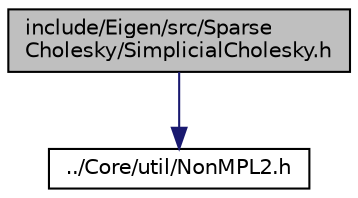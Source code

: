 digraph "include/Eigen/src/SparseCholesky/SimplicialCholesky.h"
{
  edge [fontname="Helvetica",fontsize="10",labelfontname="Helvetica",labelfontsize="10"];
  node [fontname="Helvetica",fontsize="10",shape=record];
  Node1 [label="include/Eigen/src/Sparse\lCholesky/SimplicialCholesky.h",height=0.2,width=0.4,color="black", fillcolor="grey75", style="filled" fontcolor="black"];
  Node1 -> Node2 [color="midnightblue",fontsize="10",style="solid",fontname="Helvetica"];
  Node2 [label="../Core/util/NonMPL2.h",height=0.2,width=0.4,color="black", fillcolor="white", style="filled",URL="$NonMPL2_8h.html"];
}
